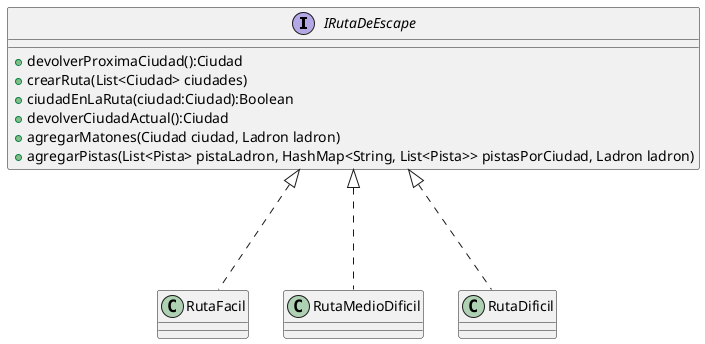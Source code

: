 @startuml

interface IRutaDeEscape
{
    + devolverProximaCiudad():Ciudad
    + crearRuta(List<Ciudad> ciudades)
    + ciudadEnLaRuta(ciudad:Ciudad):Boolean
    + devolverCiudadActual():Ciudad
    +agregarMatones(Ciudad ciudad, Ladron ladron)
    +agregarPistas(List<Pista> pistaLadron, HashMap<String, List<Pista>> pistasPorCiudad, Ladron ladron)

}
class RutaFacil
{
    
}
class RutaMedioDificil
{
    
}
class RutaDificil
{
    
}

IRutaDeEscape <|... RutaFacil
IRutaDeEscape <|... RutaMedioDificil
IRutaDeEscape <|... RutaDificil

@enduml